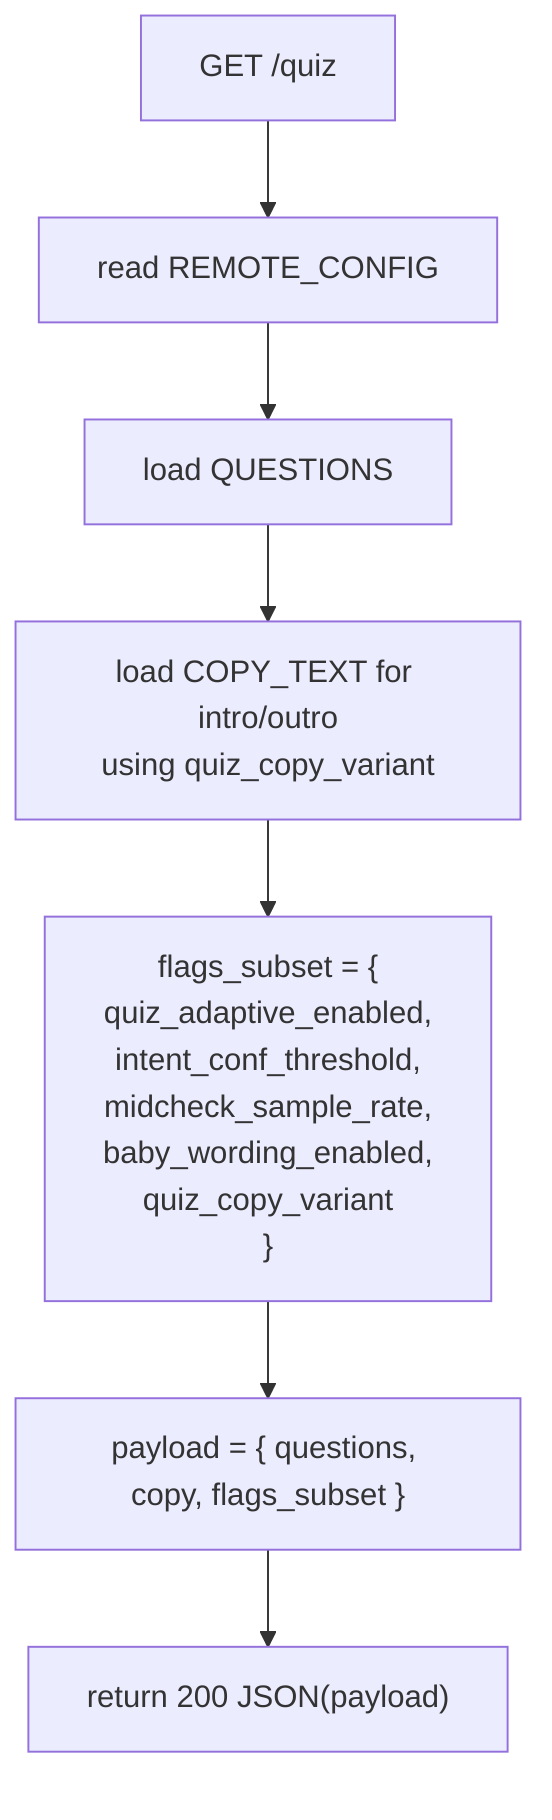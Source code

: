 flowchart TD
  A["GET /quiz"] --> B["read REMOTE_CONFIG"]
  B --> C["load QUESTIONS"]
  C --> D["load COPY_TEXT for intro/outro\nusing quiz_copy_variant"]
  D --> E["flags_subset = {\n  quiz_adaptive_enabled,\n  intent_conf_threshold,\n  midcheck_sample_rate,\n  baby_wording_enabled,\n  quiz_copy_variant\n}"]
  E --> F["payload = { questions, copy, flags_subset }"]
  F --> G["return 200 JSON(payload)"]